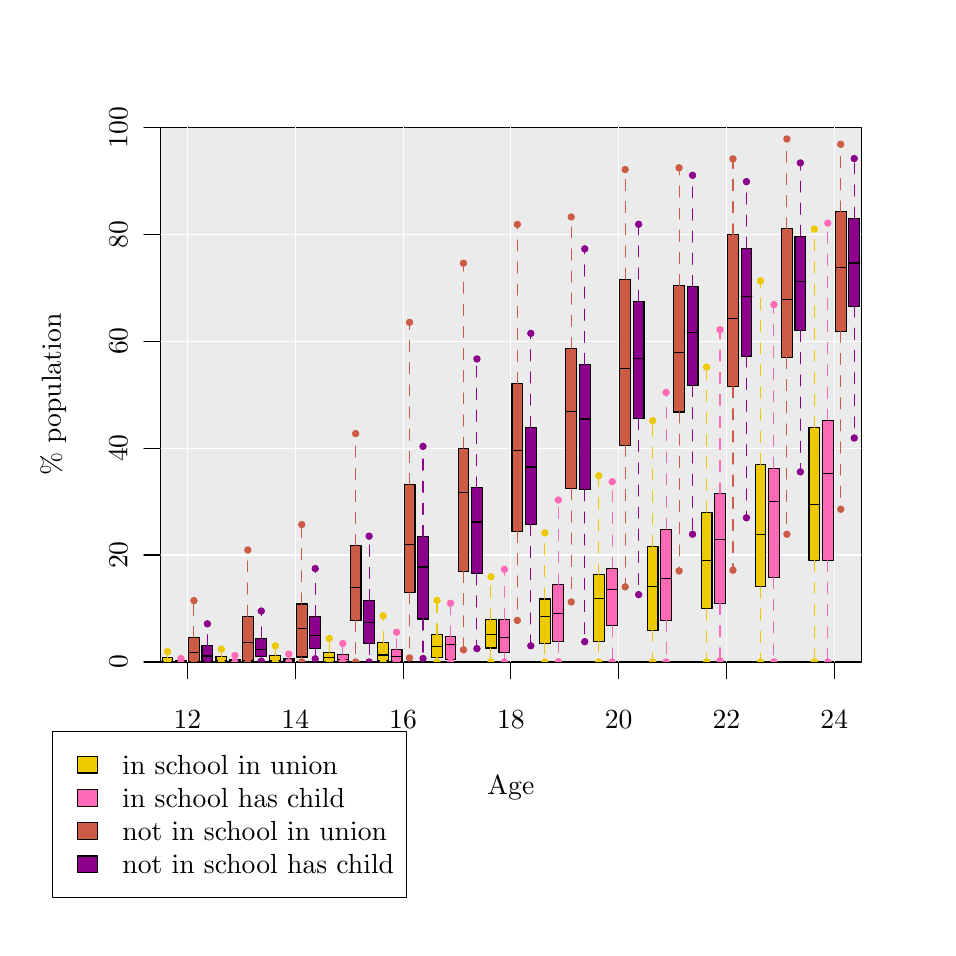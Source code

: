 % Created by tikzDevice version 0.6.1 on 2011-11-07 09:56:45
% !TEX encoding = UTF-8 Unicode
\begin{tikzpicture}[x=1pt,y=1pt]
\definecolor[named]{drawColor}{rgb}{0.00,0.00,0.00}
\definecolor[named]{fillColor}{rgb}{1.00,1.00,1.00}
\fill[color=fillColor,] (0,0) rectangle (325.21,325.21);
\begin{scope}
\path[clip] (  0.00,  0.00) rectangle (325.21,325.21);
\definecolor[named]{drawColor}{rgb}{0.11,0.00,0.33}
\definecolor[named]{drawColor}{rgb}{0.00,0.00,0.00}

\draw[color=drawColor,line cap=round,line join=round,fill opacity=0.00,] ( 57.74, 96.00) -- (291.48, 96.00);

\draw[color=drawColor,line cap=round,line join=round,fill opacity=0.00,] ( 57.74, 96.00) -- ( 57.74, 90.00);

\draw[color=drawColor,line cap=round,line join=round,fill opacity=0.00,] ( 96.70, 96.00) -- ( 96.70, 90.00);

\draw[color=drawColor,line cap=round,line join=round,fill opacity=0.00,] (135.65, 96.00) -- (135.65, 90.00);

\draw[color=drawColor,line cap=round,line join=round,fill opacity=0.00,] (174.61, 96.00) -- (174.61, 90.00);

\draw[color=drawColor,line cap=round,line join=round,fill opacity=0.00,] (213.56, 96.00) -- (213.56, 90.00);

\draw[color=drawColor,line cap=round,line join=round,fill opacity=0.00,] (252.52, 96.00) -- (252.52, 90.00);

\draw[color=drawColor,line cap=round,line join=round,fill opacity=0.00,] (291.48, 96.00) -- (291.48, 90.00);

\node[color=drawColor,anchor=base,inner sep=0pt, outer sep=0pt, scale=  1.00] at ( 57.74, 72.00) {12%
};

\node[color=drawColor,anchor=base,inner sep=0pt, outer sep=0pt, scale=  1.00] at ( 96.70, 72.00) {14%
};

\node[color=drawColor,anchor=base,inner sep=0pt, outer sep=0pt, scale=  1.00] at (135.65, 72.00) {16%
};

\node[color=drawColor,anchor=base,inner sep=0pt, outer sep=0pt, scale=  1.00] at (174.61, 72.00) {18%
};

\node[color=drawColor,anchor=base,inner sep=0pt, outer sep=0pt, scale=  1.00] at (213.56, 72.00) {20%
};

\node[color=drawColor,anchor=base,inner sep=0pt, outer sep=0pt, scale=  1.00] at (252.52, 72.00) {22%
};

\node[color=drawColor,anchor=base,inner sep=0pt, outer sep=0pt, scale=  1.00] at (291.48, 72.00) {24%
};

\draw[color=drawColor,line cap=round,line join=round,fill opacity=0.00,] ( 48.00, 96.00) -- ( 48.00,289.21);

\draw[color=drawColor,line cap=round,line join=round,fill opacity=0.00,] ( 48.00, 96.00) -- ( 42.00, 96.00);

\draw[color=drawColor,line cap=round,line join=round,fill opacity=0.00,] ( 48.00,134.64) -- ( 42.00,134.64);

\draw[color=drawColor,line cap=round,line join=round,fill opacity=0.00,] ( 48.00,173.29) -- ( 42.00,173.29);

\draw[color=drawColor,line cap=round,line join=round,fill opacity=0.00,] ( 48.00,211.93) -- ( 42.00,211.93);

\draw[color=drawColor,line cap=round,line join=round,fill opacity=0.00,] ( 48.00,250.57) -- ( 42.00,250.57);

\draw[color=drawColor,line cap=round,line join=round,fill opacity=0.00,] ( 48.00,289.21) -- ( 42.00,289.21);

\node[rotate= 90.00,color=drawColor,anchor=base,inner sep=0pt, outer sep=0pt, scale=  1.00] at ( 36.00, 96.00) {0%
};

\node[rotate= 90.00,color=drawColor,anchor=base,inner sep=0pt, outer sep=0pt, scale=  1.00] at ( 36.00,134.64) {20%
};

\node[rotate= 90.00,color=drawColor,anchor=base,inner sep=0pt, outer sep=0pt, scale=  1.00] at ( 36.00,173.29) {40%
};

\node[rotate= 90.00,color=drawColor,anchor=base,inner sep=0pt, outer sep=0pt, scale=  1.00] at ( 36.00,211.93) {60%
};

\node[rotate= 90.00,color=drawColor,anchor=base,inner sep=0pt, outer sep=0pt, scale=  1.00] at ( 36.00,250.57) {80%
};

\node[rotate= 90.00,color=drawColor,anchor=base,inner sep=0pt, outer sep=0pt, scale=  1.00] at ( 36.00,289.21) {100%
};

\draw[color=drawColor,line cap=round,line join=round,fill opacity=0.00,] ( 48.00, 96.00) --
	(301.21, 96.00) --
	(301.21,289.21) --
	( 48.00,289.21) --
	( 48.00, 96.00);
\end{scope}
\begin{scope}
\path[clip] (  0.00,  0.00) rectangle (325.21,325.21);
\definecolor[named]{drawColor}{rgb}{0.11,0.00,0.33}
\definecolor[named]{drawColor}{rgb}{0.00,0.00,0.00}

\node[color=drawColor,anchor=base,inner sep=0pt, outer sep=0pt, scale=  1.00] at (174.61, 48.00) {Age%
};

\node[rotate= 90.00,color=drawColor,anchor=base,inner sep=0pt, outer sep=0pt, scale=  1.00] at ( 12.00,192.61) {\% population%
};
\end{scope}
\begin{scope}
\path[clip] ( 48.00, 96.00) rectangle (301.21,289.21);
\definecolor[named]{drawColor}{rgb}{0.11,0.00,0.33}
\definecolor[named]{drawColor}{rgb}{0.00,0.00,0.00}
\definecolor[named]{fillColor}{rgb}{0.92,0.92,0.92}

\draw[color=drawColor,line cap=round,line join=round,fill=fillColor,] ( 48.00, 96.00) rectangle (301.21,289.21);
\definecolor[named]{drawColor}{rgb}{1.00,1.00,1.00}

\draw[color=drawColor,line cap=round,line join=round,fill opacity=0.00,] ( 57.74, 96.00) -- ( 57.74,289.21);

\draw[color=drawColor,line cap=round,line join=round,fill opacity=0.00,] ( 96.70, 96.00) -- ( 96.70,289.21);

\draw[color=drawColor,line cap=round,line join=round,fill opacity=0.00,] (135.65, 96.00) -- (135.65,289.21);

\draw[color=drawColor,line cap=round,line join=round,fill opacity=0.00,] (174.61, 96.00) -- (174.61,289.21);

\draw[color=drawColor,line cap=round,line join=round,fill opacity=0.00,] (213.56, 96.00) -- (213.56,289.21);

\draw[color=drawColor,line cap=round,line join=round,fill opacity=0.00,] (252.52, 96.00) -- (252.52,289.21);

\draw[color=drawColor,line cap=round,line join=round,fill opacity=0.00,] (291.48, 96.00) -- (291.48,289.21);

\draw[color=drawColor,line cap=round,line join=round,fill opacity=0.00,] ( 48.00,134.64) -- (301.21,134.64);

\draw[color=drawColor,line cap=round,line join=round,fill opacity=0.00,] ( 48.00,173.29) -- (301.21,173.29);

\draw[color=drawColor,line cap=round,line join=round,fill opacity=0.00,] ( 48.00,211.93) -- (301.21,211.93);

\draw[color=drawColor,line cap=round,line join=round,fill opacity=0.00,] ( 48.00,250.57) -- (301.21,250.57);
\definecolor[named]{drawColor}{rgb}{0.00,0.00,0.00}
\definecolor[named]{fillColor}{rgb}{0.93,0.79,0.00}

\draw[color=drawColor,line cap=round,line join=round,fill=fillColor,] ( 48.58, 96.00) rectangle ( 52.48, 97.51);

\draw[color=drawColor,line cap=round,line join=round,fill opacity=0.00,] ( 48.58, 96.23) -- ( 52.48, 96.23);
\definecolor[named]{drawColor}{rgb}{0.93,0.79,0.00}

\draw[color=drawColor,dash pattern=on 4pt off 4pt ,line cap=round,line join=round,fill opacity=0.00,] ( 50.53, 96.00) -- ( 50.53, 96.00);

\draw[color=drawColor,dash pattern=on 4pt off 4pt ,line cap=round,line join=round,fill opacity=0.00,] ( 50.53, 97.51) -- ( 50.53, 99.77);

\draw[color=drawColor,line cap=round,line join=round,fill=fillColor,] ( 50.53, 96.00) circle (  1.13);

\draw[color=drawColor,line cap=round,line join=round,fill=fillColor,] ( 50.53, 99.77) circle (  1.13);
\definecolor[named]{drawColor}{rgb}{0.00,0.00,0.00}
\definecolor[named]{fillColor}{rgb}{1.00,0.41,0.71}

\draw[color=drawColor,line cap=round,line join=round,fill=fillColor,] ( 53.45, 96.00) rectangle ( 57.35, 96.49);

\draw[color=drawColor,line cap=round,line join=round,fill opacity=0.00,] ( 53.45, 96.18) -- ( 57.35, 96.18);
\definecolor[named]{drawColor}{rgb}{1.00,0.41,0.71}

\draw[color=drawColor,dash pattern=on 4pt off 4pt ,line cap=round,line join=round,fill opacity=0.00,] ( 55.40, 96.00) -- ( 55.40, 96.00);

\draw[color=drawColor,dash pattern=on 4pt off 4pt ,line cap=round,line join=round,fill opacity=0.00,] ( 55.40, 96.49) -- ( 55.40, 97.22);

\draw[color=drawColor,line cap=round,line join=round,fill=fillColor,] ( 55.40, 96.00) circle (  1.13);

\draw[color=drawColor,line cap=round,line join=round,fill=fillColor,] ( 55.40, 97.22) circle (  1.13);
\definecolor[named]{drawColor}{rgb}{0.00,0.00,0.00}
\definecolor[named]{fillColor}{rgb}{0.80,0.36,0.27}

\draw[color=drawColor,line cap=round,line join=round,fill=fillColor,] ( 58.13, 96.00) rectangle ( 62.02,104.87);

\draw[color=drawColor,line cap=round,line join=round,fill opacity=0.00,] ( 58.13, 99.34) -- ( 62.02, 99.34);
\definecolor[named]{drawColor}{rgb}{0.80,0.36,0.27}

\draw[color=drawColor,dash pattern=on 4pt off 4pt ,line cap=round,line join=round,fill opacity=0.00,] ( 60.08, 96.00) -- ( 60.08, 96.00);

\draw[color=drawColor,dash pattern=on 4pt off 4pt ,line cap=round,line join=round,fill opacity=0.00,] ( 60.08,104.87) -- ( 60.08,118.17);

\draw[color=drawColor,line cap=round,line join=round,fill=fillColor,] ( 60.08, 96.00) circle (  1.13);

\draw[color=drawColor,line cap=round,line join=round,fill=fillColor,] ( 60.08,118.17) circle (  1.13);
\definecolor[named]{drawColor}{rgb}{0.00,0.00,0.00}
\definecolor[named]{fillColor}{rgb}{0.55,0.00,0.55}

\draw[color=drawColor,line cap=round,line join=round,fill=fillColor,] ( 63.00, 96.64) rectangle ( 66.89,101.90);

\draw[color=drawColor,line cap=round,line join=round,fill opacity=0.00,] ( 63.00, 98.15) -- ( 66.89, 98.15);
\definecolor[named]{drawColor}{rgb}{0.55,0.00,0.55}

\draw[color=drawColor,dash pattern=on 4pt off 4pt ,line cap=round,line join=round,fill opacity=0.00,] ( 64.95, 96.64) -- ( 64.95, 96.00);

\draw[color=drawColor,dash pattern=on 4pt off 4pt ,line cap=round,line join=round,fill opacity=0.00,] ( 64.95,101.90) -- ( 64.95,109.79);

\draw[color=drawColor,line cap=round,line join=round,fill=fillColor,] ( 64.95, 96.00) circle (  1.13);

\draw[color=drawColor,line cap=round,line join=round,fill=fillColor,] ( 64.95,109.79) circle (  1.13);
\definecolor[named]{drawColor}{rgb}{0.00,0.00,0.00}
\definecolor[named]{fillColor}{rgb}{0.93,0.79,0.00}

\draw[color=drawColor,line cap=round,line join=round,fill=fillColor,] ( 68.06, 96.00) rectangle ( 71.96, 97.85);

\draw[color=drawColor,line cap=round,line join=round,fill opacity=0.00,] ( 68.06, 96.39) -- ( 71.96, 96.39);
\definecolor[named]{drawColor}{rgb}{0.93,0.79,0.00}

\draw[color=drawColor,dash pattern=on 4pt off 4pt ,line cap=round,line join=round,fill opacity=0.00,] ( 70.01, 96.00) -- ( 70.01, 96.00);

\draw[color=drawColor,dash pattern=on 4pt off 4pt ,line cap=round,line join=round,fill opacity=0.00,] ( 70.01, 97.85) -- ( 70.01,100.64);

\draw[color=drawColor,line cap=round,line join=round,fill=fillColor,] ( 70.01, 96.00) circle (  1.13);

\draw[color=drawColor,line cap=round,line join=round,fill=fillColor,] ( 70.01,100.64) circle (  1.13);
\definecolor[named]{drawColor}{rgb}{0.00,0.00,0.00}
\definecolor[named]{fillColor}{rgb}{1.00,0.41,0.71}

\draw[color=drawColor,line cap=round,line join=round,fill=fillColor,] ( 72.93, 96.08) rectangle ( 76.83, 96.98);

\draw[color=drawColor,line cap=round,line join=round,fill opacity=0.00,] ( 72.93, 96.34) -- ( 76.83, 96.34);
\definecolor[named]{drawColor}{rgb}{1.00,0.41,0.71}

\draw[color=drawColor,dash pattern=on 4pt off 4pt ,line cap=round,line join=round,fill opacity=0.00,] ( 74.88, 96.08) -- ( 74.88, 96.00);

\draw[color=drawColor,dash pattern=on 4pt off 4pt ,line cap=round,line join=round,fill opacity=0.00,] ( 74.88, 96.98) -- ( 74.88, 98.32);

\draw[color=drawColor,line cap=round,line join=round,fill=fillColor,] ( 74.88, 96.00) circle (  1.13);

\draw[color=drawColor,line cap=round,line join=round,fill=fillColor,] ( 74.88, 98.32) circle (  1.13);
\definecolor[named]{drawColor}{rgb}{0.00,0.00,0.00}
\definecolor[named]{fillColor}{rgb}{0.80,0.36,0.27}

\draw[color=drawColor,line cap=round,line join=round,fill=fillColor,] ( 77.61, 96.59) rectangle ( 81.50,112.54);

\draw[color=drawColor,line cap=round,line join=round,fill opacity=0.00,] ( 77.61,102.94) -- ( 81.50,102.94);
\definecolor[named]{drawColor}{rgb}{0.80,0.36,0.27}

\draw[color=drawColor,dash pattern=on 4pt off 4pt ,line cap=round,line join=round,fill opacity=0.00,] ( 79.55, 96.59) -- ( 79.55, 96.00);

\draw[color=drawColor,dash pattern=on 4pt off 4pt ,line cap=round,line join=round,fill opacity=0.00,] ( 79.55,112.54) -- ( 79.55,136.48);

\draw[color=drawColor,line cap=round,line join=round,fill=fillColor,] ( 79.55, 96.00) circle (  1.13);

\draw[color=drawColor,line cap=round,line join=round,fill=fillColor,] ( 79.55,136.48) circle (  1.13);
\definecolor[named]{drawColor}{rgb}{0.00,0.00,0.00}
\definecolor[named]{fillColor}{rgb}{0.55,0.00,0.55}

\draw[color=drawColor,line cap=round,line join=round,fill=fillColor,] ( 82.48, 98.12) rectangle ( 86.37,104.64);

\draw[color=drawColor,line cap=round,line join=round,fill opacity=0.00,] ( 82.48,100.41) -- ( 86.37,100.41);
\definecolor[named]{drawColor}{rgb}{0.55,0.00,0.55}

\draw[color=drawColor,dash pattern=on 4pt off 4pt ,line cap=round,line join=round,fill opacity=0.00,] ( 84.42, 98.12) -- ( 84.42, 96.31);

\draw[color=drawColor,dash pattern=on 4pt off 4pt ,line cap=round,line join=round,fill opacity=0.00,] ( 84.42,104.64) -- ( 84.42,114.41);

\draw[color=drawColor,line cap=round,line join=round,fill=fillColor,] ( 84.42, 96.31) circle (  1.13);

\draw[color=drawColor,line cap=round,line join=round,fill=fillColor,] ( 84.42,114.41) circle (  1.13);
\definecolor[named]{drawColor}{rgb}{0.00,0.00,0.00}
\definecolor[named]{fillColor}{rgb}{0.93,0.79,0.00}

\draw[color=drawColor,line cap=round,line join=round,fill=fillColor,] ( 87.54, 96.03) rectangle ( 91.44, 98.36);

\draw[color=drawColor,line cap=round,line join=round,fill opacity=0.00,] ( 87.54, 96.69) -- ( 91.44, 96.69);
\definecolor[named]{drawColor}{rgb}{0.93,0.79,0.00}

\draw[color=drawColor,dash pattern=on 4pt off 4pt ,line cap=round,line join=round,fill opacity=0.00,] ( 89.49, 96.03) -- ( 89.49, 96.00);

\draw[color=drawColor,dash pattern=on 4pt off 4pt ,line cap=round,line join=round,fill opacity=0.00,] ( 89.49, 98.36) -- ( 89.49,101.85);

\draw[color=drawColor,line cap=round,line join=round,fill=fillColor,] ( 89.49, 96.00) circle (  1.13);

\draw[color=drawColor,line cap=round,line join=round,fill=fillColor,] ( 89.49,101.85) circle (  1.13);
\definecolor[named]{drawColor}{rgb}{0.00,0.00,0.00}
\definecolor[named]{fillColor}{rgb}{1.00,0.41,0.71}

\draw[color=drawColor,line cap=round,line join=round,fill=fillColor,] ( 92.41, 96.43) rectangle ( 96.31, 97.40);

\draw[color=drawColor,line cap=round,line join=round,fill opacity=0.00,] ( 92.41, 96.80) -- ( 96.31, 96.80);
\definecolor[named]{drawColor}{rgb}{1.00,0.41,0.71}

\draw[color=drawColor,dash pattern=on 4pt off 4pt ,line cap=round,line join=round,fill opacity=0.00,] ( 94.36, 96.43) -- ( 94.36, 96.00);

\draw[color=drawColor,dash pattern=on 4pt off 4pt ,line cap=round,line join=round,fill opacity=0.00,] ( 94.36, 97.40) -- ( 94.36, 98.86);

\draw[color=drawColor,line cap=round,line join=round,fill=fillColor,] ( 94.36, 96.00) circle (  1.13);

\draw[color=drawColor,line cap=round,line join=round,fill=fillColor,] ( 94.36, 98.86) circle (  1.13);
\definecolor[named]{drawColor}{rgb}{0.00,0.00,0.00}
\definecolor[named]{fillColor}{rgb}{0.80,0.36,0.27}

\draw[color=drawColor,line cap=round,line join=round,fill=fillColor,] ( 97.08, 97.82) rectangle (100.98,116.95);

\draw[color=drawColor,line cap=round,line join=round,fill opacity=0.00,] ( 97.08,108.08) -- (100.98,108.08);
\definecolor[named]{drawColor}{rgb}{0.80,0.36,0.27}

\draw[color=drawColor,dash pattern=on 4pt off 4pt ,line cap=round,line join=round,fill opacity=0.00,] ( 99.03, 97.82) -- ( 99.03, 96.00);

\draw[color=drawColor,dash pattern=on 4pt off 4pt ,line cap=round,line join=round,fill opacity=0.00,] ( 99.03,116.95) -- ( 99.03,145.65);

\draw[color=drawColor,line cap=round,line join=round,fill=fillColor,] ( 99.03, 96.00) circle (  1.13);

\draw[color=drawColor,line cap=round,line join=round,fill=fillColor,] ( 99.03,145.65) circle (  1.13);
\definecolor[named]{drawColor}{rgb}{0.00,0.00,0.00}
\definecolor[named]{fillColor}{rgb}{0.55,0.00,0.55}

\draw[color=drawColor,line cap=round,line join=round,fill=fillColor,] (101.95,100.84) rectangle (105.85,112.40);

\draw[color=drawColor,line cap=round,line join=round,fill opacity=0.00,] (101.95,105.41) -- (105.85,105.41);
\definecolor[named]{drawColor}{rgb}{0.55,0.00,0.55}

\draw[color=drawColor,dash pattern=on 4pt off 4pt ,line cap=round,line join=round,fill opacity=0.00,] (103.90,100.84) -- (103.90, 97.14);

\draw[color=drawColor,dash pattern=on 4pt off 4pt ,line cap=round,line join=round,fill opacity=0.00,] (103.90,112.40) -- (103.90,129.75);

\draw[color=drawColor,line cap=round,line join=round,fill=fillColor,] (103.90, 97.14) circle (  1.13);

\draw[color=drawColor,line cap=round,line join=round,fill=fillColor,] (103.90,129.75) circle (  1.13);
\definecolor[named]{drawColor}{rgb}{0.00,0.00,0.00}
\definecolor[named]{fillColor}{rgb}{0.93,0.79,0.00}

\draw[color=drawColor,line cap=round,line join=round,fill=fillColor,] (107.02, 96.23) rectangle (110.91, 99.53);

\draw[color=drawColor,line cap=round,line join=round,fill opacity=0.00,] (107.02, 97.52) -- (110.91, 97.52);
\definecolor[named]{drawColor}{rgb}{0.93,0.79,0.00}

\draw[color=drawColor,dash pattern=on 4pt off 4pt ,line cap=round,line join=round,fill opacity=0.00,] (108.97, 96.23) -- (108.97, 96.00);

\draw[color=drawColor,dash pattern=on 4pt off 4pt ,line cap=round,line join=round,fill opacity=0.00,] (108.97, 99.53) -- (108.97,104.49);

\draw[color=drawColor,line cap=round,line join=round,fill=fillColor,] (108.97, 96.00) circle (  1.13);

\draw[color=drawColor,line cap=round,line join=round,fill=fillColor,] (108.97,104.49) circle (  1.13);
\definecolor[named]{drawColor}{rgb}{0.00,0.00,0.00}
\definecolor[named]{fillColor}{rgb}{1.00,0.41,0.71}

\draw[color=drawColor,line cap=round,line join=round,fill=fillColor,] (111.89, 96.03) rectangle (115.78, 98.70);

\draw[color=drawColor,line cap=round,line join=round,fill opacity=0.00,] (111.89, 96.81) -- (115.78, 96.81);
\definecolor[named]{drawColor}{rgb}{1.00,0.41,0.71}

\draw[color=drawColor,dash pattern=on 4pt off 4pt ,line cap=round,line join=round,fill opacity=0.00,] (113.84, 96.03) -- (113.84, 96.00);

\draw[color=drawColor,dash pattern=on 4pt off 4pt ,line cap=round,line join=round,fill opacity=0.00,] (113.84, 98.70) -- (113.84,102.70);

\draw[color=drawColor,line cap=round,line join=round,fill=fillColor,] (113.84, 96.00) circle (  1.13);

\draw[color=drawColor,line cap=round,line join=round,fill=fillColor,] (113.84,102.70) circle (  1.13);
\definecolor[named]{drawColor}{rgb}{0.00,0.00,0.00}
\definecolor[named]{fillColor}{rgb}{0.80,0.36,0.27}

\draw[color=drawColor,line cap=round,line join=round,fill=fillColor,] (116.56,110.99) rectangle (120.46,138.00);

\draw[color=drawColor,line cap=round,line join=round,fill opacity=0.00,] (116.56,122.89) -- (120.46,122.89);
\definecolor[named]{drawColor}{rgb}{0.80,0.36,0.27}

\draw[color=drawColor,dash pattern=on 4pt off 4pt ,line cap=round,line join=round,fill opacity=0.00,] (118.51,110.99) -- (118.51, 96.00);

\draw[color=drawColor,dash pattern=on 4pt off 4pt ,line cap=round,line join=round,fill opacity=0.00,] (118.51,138.00) -- (118.51,178.53);

\draw[color=drawColor,line cap=round,line join=round,fill=fillColor,] (118.51, 96.00) circle (  1.13);

\draw[color=drawColor,line cap=round,line join=round,fill=fillColor,] (118.51,178.53) circle (  1.13);
\definecolor[named]{drawColor}{rgb}{0.00,0.00,0.00}
\definecolor[named]{fillColor}{rgb}{0.55,0.00,0.55}

\draw[color=drawColor,line cap=round,line join=round,fill=fillColor,] (121.43,102.68) rectangle (125.33,118.19);

\draw[color=drawColor,line cap=round,line join=round,fill opacity=0.00,] (121.43,110.31) -- (125.33,110.31);
\definecolor[named]{drawColor}{rgb}{0.55,0.00,0.55}

\draw[color=drawColor,dash pattern=on 4pt off 4pt ,line cap=round,line join=round,fill opacity=0.00,] (123.38,102.68) -- (123.38, 96.00);

\draw[color=drawColor,dash pattern=on 4pt off 4pt ,line cap=round,line join=round,fill opacity=0.00,] (123.38,118.19) -- (123.38,141.47);

\draw[color=drawColor,line cap=round,line join=round,fill=fillColor,] (123.38, 96.00) circle (  1.13);

\draw[color=drawColor,line cap=round,line join=round,fill=fillColor,] (123.38,141.47) circle (  1.13);
\definecolor[named]{drawColor}{rgb}{0.00,0.00,0.00}
\definecolor[named]{fillColor}{rgb}{0.93,0.79,0.00}

\draw[color=drawColor,line cap=round,line join=round,fill=fillColor,] (126.50, 96.45) rectangle (130.39,102.94);

\draw[color=drawColor,line cap=round,line join=round,fill opacity=0.00,] (126.50, 98.54) -- (130.39, 98.54);
\definecolor[named]{drawColor}{rgb}{0.93,0.79,0.00}

\draw[color=drawColor,dash pattern=on 4pt off 4pt ,line cap=round,line join=round,fill opacity=0.00,] (128.44, 96.45) -- (128.44, 96.00);

\draw[color=drawColor,dash pattern=on 4pt off 4pt ,line cap=round,line join=round,fill opacity=0.00,] (128.44,102.94) -- (128.44,112.68);

\draw[color=drawColor,line cap=round,line join=round,fill=fillColor,] (128.44, 96.00) circle (  1.13);

\draw[color=drawColor,line cap=round,line join=round,fill=fillColor,] (128.44,112.68) circle (  1.13);
\definecolor[named]{drawColor}{rgb}{0.00,0.00,0.00}
\definecolor[named]{fillColor}{rgb}{1.00,0.41,0.71}

\draw[color=drawColor,line cap=round,line join=round,fill=fillColor,] (131.37, 96.13) rectangle (135.26,100.39);

\draw[color=drawColor,line cap=round,line join=round,fill opacity=0.00,] (131.37, 98.11) -- (135.26, 98.11);
\definecolor[named]{drawColor}{rgb}{1.00,0.41,0.71}

\draw[color=drawColor,dash pattern=on 4pt off 4pt ,line cap=round,line join=round,fill opacity=0.00,] (133.31, 96.13) -- (133.31, 96.00);

\draw[color=drawColor,dash pattern=on 4pt off 4pt ,line cap=round,line join=round,fill opacity=0.00,] (133.31,100.39) -- (133.31,106.76);

\draw[color=drawColor,line cap=round,line join=round,fill=fillColor,] (133.31, 96.00) circle (  1.13);

\draw[color=drawColor,line cap=round,line join=round,fill=fillColor,] (133.31,106.76) circle (  1.13);
\definecolor[named]{drawColor}{rgb}{0.00,0.00,0.00}
\definecolor[named]{fillColor}{rgb}{0.80,0.36,0.27}

\draw[color=drawColor,line cap=round,line join=round,fill=fillColor,] (136.04,121.06) rectangle (139.94,160.13);

\draw[color=drawColor,line cap=round,line join=round,fill opacity=0.00,] (136.04,138.47) -- (139.94,138.47);
\definecolor[named]{drawColor}{rgb}{0.80,0.36,0.27}

\draw[color=drawColor,dash pattern=on 4pt off 4pt ,line cap=round,line join=round,fill opacity=0.00,] (137.99,121.06) -- (137.99, 97.47);

\draw[color=drawColor,dash pattern=on 4pt off 4pt ,line cap=round,line join=round,fill opacity=0.00,] (137.99,160.13) -- (137.99,218.73);

\draw[color=drawColor,line cap=round,line join=round,fill=fillColor,] (137.99, 97.47) circle (  1.13);

\draw[color=drawColor,line cap=round,line join=round,fill=fillColor,] (137.99,218.73) circle (  1.13);
\definecolor[named]{drawColor}{rgb}{0.00,0.00,0.00}
\definecolor[named]{fillColor}{rgb}{0.55,0.00,0.55}

\draw[color=drawColor,line cap=round,line join=round,fill=fillColor,] (140.91,111.55) rectangle (144.81,141.33);

\draw[color=drawColor,line cap=round,line join=round,fill opacity=0.00,] (140.91,130.33) -- (144.81,130.33);
\definecolor[named]{drawColor}{rgb}{0.55,0.00,0.55}

\draw[color=drawColor,dash pattern=on 4pt off 4pt ,line cap=round,line join=round,fill opacity=0.00,] (142.86,111.55) -- (142.86, 97.26);

\draw[color=drawColor,dash pattern=on 4pt off 4pt ,line cap=round,line join=round,fill opacity=0.00,] (142.86,141.33) -- (142.86,173.91);

\draw[color=drawColor,line cap=round,line join=round,fill=fillColor,] (142.86, 97.26) circle (  1.13);

\draw[color=drawColor,line cap=round,line join=round,fill=fillColor,] (142.86,173.91) circle (  1.13);
\definecolor[named]{drawColor}{rgb}{0.00,0.00,0.00}
\definecolor[named]{fillColor}{rgb}{0.93,0.79,0.00}

\draw[color=drawColor,line cap=round,line join=round,fill=fillColor,] (145.97, 97.62) rectangle (149.87,105.87);

\draw[color=drawColor,line cap=round,line join=round,fill opacity=0.00,] (145.97,101.44) -- (149.87,101.44);
\definecolor[named]{drawColor}{rgb}{0.93,0.79,0.00}

\draw[color=drawColor,dash pattern=on 4pt off 4pt ,line cap=round,line join=round,fill opacity=0.00,] (147.92, 97.62) -- (147.92, 96.00);

\draw[color=drawColor,dash pattern=on 4pt off 4pt ,line cap=round,line join=round,fill opacity=0.00,] (147.92,105.87) -- (147.92,118.25);

\draw[color=drawColor,line cap=round,line join=round,fill=fillColor,] (147.92, 96.00) circle (  1.13);

\draw[color=drawColor,line cap=round,line join=round,fill=fillColor,] (147.92,118.25) circle (  1.13);
\definecolor[named]{drawColor}{rgb}{0.00,0.00,0.00}
\definecolor[named]{fillColor}{rgb}{1.00,0.41,0.71}

\draw[color=drawColor,line cap=round,line join=round,fill=fillColor,] (150.84, 96.92) rectangle (154.74,105.05);

\draw[color=drawColor,line cap=round,line join=round,fill opacity=0.00,] (150.84,102.47) -- (154.74,102.47);
\definecolor[named]{drawColor}{rgb}{1.00,0.41,0.71}

\draw[color=drawColor,dash pattern=on 4pt off 4pt ,line cap=round,line join=round,fill opacity=0.00,] (152.79, 96.92) -- (152.79, 96.00);

\draw[color=drawColor,dash pattern=on 4pt off 4pt ,line cap=round,line join=round,fill opacity=0.00,] (152.79,105.05) -- (152.79,117.23);

\draw[color=drawColor,line cap=round,line join=round,fill=fillColor,] (152.79, 96.00) circle (  1.13);

\draw[color=drawColor,line cap=round,line join=round,fill=fillColor,] (152.79,117.23) circle (  1.13);
\definecolor[named]{drawColor}{rgb}{0.00,0.00,0.00}
\definecolor[named]{fillColor}{rgb}{0.80,0.36,0.27}

\draw[color=drawColor,line cap=round,line join=round,fill=fillColor,] (155.52,128.69) rectangle (159.41,173.25);

\draw[color=drawColor,line cap=round,line join=round,fill opacity=0.00,] (155.52,157.20) -- (159.41,157.20);
\definecolor[named]{drawColor}{rgb}{0.80,0.36,0.27}

\draw[color=drawColor,dash pattern=on 4pt off 4pt ,line cap=round,line join=round,fill opacity=0.00,] (157.47,128.69) -- (157.47,100.39);

\draw[color=drawColor,dash pattern=on 4pt off 4pt ,line cap=round,line join=round,fill opacity=0.00,] (157.47,173.25) -- (157.47,240.10);

\draw[color=drawColor,line cap=round,line join=round,fill=fillColor,] (157.47,100.39) circle (  1.13);

\draw[color=drawColor,line cap=round,line join=round,fill=fillColor,] (157.47,240.10) circle (  1.13);
\definecolor[named]{drawColor}{rgb}{0.00,0.00,0.00}
\definecolor[named]{fillColor}{rgb}{0.55,0.00,0.55}

\draw[color=drawColor,line cap=round,line join=round,fill=fillColor,] (160.39,127.85) rectangle (164.28,158.92);

\draw[color=drawColor,line cap=round,line join=round,fill opacity=0.00,] (160.39,146.60) -- (164.28,146.60);
\definecolor[named]{drawColor}{rgb}{0.55,0.00,0.55}

\draw[color=drawColor,dash pattern=on 4pt off 4pt ,line cap=round,line join=round,fill opacity=0.00,] (162.34,127.85) -- (162.34,100.83);

\draw[color=drawColor,dash pattern=on 4pt off 4pt ,line cap=round,line join=round,fill opacity=0.00,] (162.34,158.92) -- (162.34,205.51);

\draw[color=drawColor,line cap=round,line join=round,fill=fillColor,] (162.34,100.83) circle (  1.13);

\draw[color=drawColor,line cap=round,line join=round,fill=fillColor,] (162.34,205.51) circle (  1.13);
\definecolor[named]{drawColor}{rgb}{0.00,0.00,0.00}
\definecolor[named]{fillColor}{rgb}{0.93,0.79,0.00}

\draw[color=drawColor,line cap=round,line join=round,fill=fillColor,] (165.45,101.05) rectangle (169.35,111.35);

\draw[color=drawColor,line cap=round,line join=round,fill opacity=0.00,] (165.45,105.84) -- (169.35,105.84);
\definecolor[named]{drawColor}{rgb}{0.93,0.79,0.00}

\draw[color=drawColor,dash pattern=on 4pt off 4pt ,line cap=round,line join=round,fill opacity=0.00,] (167.40,101.05) -- (167.40, 96.00);

\draw[color=drawColor,dash pattern=on 4pt off 4pt ,line cap=round,line join=round,fill opacity=0.00,] (167.40,111.35) -- (167.40,126.79);

\draw[color=drawColor,line cap=round,line join=round,fill=fillColor,] (167.40, 96.00) circle (  1.13);

\draw[color=drawColor,line cap=round,line join=round,fill=fillColor,] (167.40,126.79) circle (  1.13);
\definecolor[named]{drawColor}{rgb}{0.00,0.00,0.00}
\definecolor[named]{fillColor}{rgb}{1.00,0.41,0.71}

\draw[color=drawColor,line cap=round,line join=round,fill=fillColor,] (170.32, 99.28) rectangle (174.22,111.35);

\draw[color=drawColor,line cap=round,line join=round,fill opacity=0.00,] (170.32,104.99) -- (174.22,104.99);
\definecolor[named]{drawColor}{rgb}{1.00,0.41,0.71}

\draw[color=drawColor,dash pattern=on 4pt off 4pt ,line cap=round,line join=round,fill opacity=0.00,] (172.27, 99.28) -- (172.27, 96.00);

\draw[color=drawColor,dash pattern=on 4pt off 4pt ,line cap=round,line join=round,fill opacity=0.00,] (172.27,111.35) -- (172.27,129.47);

\draw[color=drawColor,line cap=round,line join=round,fill=fillColor,] (172.27, 96.00) circle (  1.13);

\draw[color=drawColor,line cap=round,line join=round,fill=fillColor,] (172.27,129.47) circle (  1.13);
\definecolor[named]{drawColor}{rgb}{0.00,0.00,0.00}
\definecolor[named]{fillColor}{rgb}{0.80,0.36,0.27}

\draw[color=drawColor,line cap=round,line join=round,fill=fillColor,] (175.00,143.12) rectangle (178.89,196.54);

\draw[color=drawColor,line cap=round,line join=round,fill opacity=0.00,] (175.00,172.33) -- (178.89,172.33);
\definecolor[named]{drawColor}{rgb}{0.80,0.36,0.27}

\draw[color=drawColor,dash pattern=on 4pt off 4pt ,line cap=round,line join=round,fill opacity=0.00,] (176.94,143.12) -- (176.94,111.02);

\draw[color=drawColor,dash pattern=on 4pt off 4pt ,line cap=round,line join=round,fill opacity=0.00,] (176.94,196.54) -- (176.94,254.12);

\draw[color=drawColor,line cap=round,line join=round,fill=fillColor,] (176.94,111.02) circle (  1.13);

\draw[color=drawColor,line cap=round,line join=round,fill=fillColor,] (176.94,254.12) circle (  1.13);
\definecolor[named]{drawColor}{rgb}{0.00,0.00,0.00}
\definecolor[named]{fillColor}{rgb}{0.55,0.00,0.55}

\draw[color=drawColor,line cap=round,line join=round,fill=fillColor,] (179.87,145.74) rectangle (183.76,180.82);

\draw[color=drawColor,line cap=round,line join=round,fill opacity=0.00,] (179.87,166.46) -- (183.76,166.46);
\definecolor[named]{drawColor}{rgb}{0.55,0.00,0.55}

\draw[color=drawColor,dash pattern=on 4pt off 4pt ,line cap=round,line join=round,fill opacity=0.00,] (181.81,145.74) -- (181.81,101.85);

\draw[color=drawColor,dash pattern=on 4pt off 4pt ,line cap=round,line join=round,fill opacity=0.00,] (181.81,180.82) -- (181.81,214.73);

\draw[color=drawColor,line cap=round,line join=round,fill=fillColor,] (181.81,101.85) circle (  1.13);

\draw[color=drawColor,line cap=round,line join=round,fill=fillColor,] (181.81,214.73) circle (  1.13);
\definecolor[named]{drawColor}{rgb}{0.00,0.00,0.00}
\definecolor[named]{fillColor}{rgb}{0.93,0.79,0.00}

\draw[color=drawColor,line cap=round,line join=round,fill=fillColor,] (184.93,102.84) rectangle (188.83,118.76);

\draw[color=drawColor,line cap=round,line join=round,fill opacity=0.00,] (184.93,112.33) -- (188.83,112.33);
\definecolor[named]{drawColor}{rgb}{0.93,0.79,0.00}

\draw[color=drawColor,dash pattern=on 4pt off 4pt ,line cap=round,line join=round,fill opacity=0.00,] (186.88,102.84) -- (186.88, 96.00);

\draw[color=drawColor,dash pattern=on 4pt off 4pt ,line cap=round,line join=round,fill opacity=0.00,] (186.88,118.76) -- (186.88,142.65);

\draw[color=drawColor,line cap=round,line join=round,fill=fillColor,] (186.88, 96.00) circle (  1.13);

\draw[color=drawColor,line cap=round,line join=round,fill=fillColor,] (186.88,142.65) circle (  1.13);
\definecolor[named]{drawColor}{rgb}{0.00,0.00,0.00}
\definecolor[named]{fillColor}{rgb}{1.00,0.41,0.71}

\draw[color=drawColor,line cap=round,line join=round,fill=fillColor,] (189.80,103.48) rectangle (193.70,123.90);

\draw[color=drawColor,line cap=round,line join=round,fill opacity=0.00,] (189.80,113.60) -- (193.70,113.60);
\definecolor[named]{drawColor}{rgb}{1.00,0.41,0.71}

\draw[color=drawColor,dash pattern=on 4pt off 4pt ,line cap=round,line join=round,fill opacity=0.00,] (191.75,103.48) -- (191.75, 96.11);

\draw[color=drawColor,dash pattern=on 4pt off 4pt ,line cap=round,line join=round,fill opacity=0.00,] (191.75,123.90) -- (191.75,154.53);

\draw[color=drawColor,line cap=round,line join=round,fill=fillColor,] (191.75, 96.11) circle (  1.13);

\draw[color=drawColor,line cap=round,line join=round,fill=fillColor,] (191.75,154.53) circle (  1.13);
\definecolor[named]{drawColor}{rgb}{0.00,0.00,0.00}
\definecolor[named]{fillColor}{rgb}{0.80,0.36,0.27}

\draw[color=drawColor,line cap=round,line join=round,fill=fillColor,] (194.48,158.55) rectangle (198.37,209.24);

\draw[color=drawColor,line cap=round,line join=round,fill opacity=0.00,] (194.48,186.49) -- (198.37,186.49);
\definecolor[named]{drawColor}{rgb}{0.80,0.36,0.27}

\draw[color=drawColor,dash pattern=on 4pt off 4pt ,line cap=round,line join=round,fill opacity=0.00,] (196.42,158.55) -- (196.42,117.69);

\draw[color=drawColor,dash pattern=on 4pt off 4pt ,line cap=round,line join=round,fill opacity=0.00,] (196.42,209.24) -- (196.42,256.82);

\draw[color=drawColor,line cap=round,line join=round,fill=fillColor,] (196.42,117.69) circle (  1.13);

\draw[color=drawColor,line cap=round,line join=round,fill=fillColor,] (196.42,256.82) circle (  1.13);
\definecolor[named]{drawColor}{rgb}{0.00,0.00,0.00}
\definecolor[named]{fillColor}{rgb}{0.55,0.00,0.55}

\draw[color=drawColor,line cap=round,line join=round,fill=fillColor,] (199.34,158.21) rectangle (203.24,203.48);

\draw[color=drawColor,line cap=round,line join=round,fill opacity=0.00,] (199.34,183.80) -- (203.24,183.80);
\definecolor[named]{drawColor}{rgb}{0.55,0.00,0.55}

\draw[color=drawColor,dash pattern=on 4pt off 4pt ,line cap=round,line join=round,fill opacity=0.00,] (201.29,158.21) -- (201.29,103.33);

\draw[color=drawColor,dash pattern=on 4pt off 4pt ,line cap=round,line join=round,fill opacity=0.00,] (201.29,203.48) -- (201.29,245.28);

\draw[color=drawColor,line cap=round,line join=round,fill=fillColor,] (201.29,103.33) circle (  1.13);

\draw[color=drawColor,line cap=round,line join=round,fill=fillColor,] (201.29,245.28) circle (  1.13);
\definecolor[named]{drawColor}{rgb}{0.00,0.00,0.00}
\definecolor[named]{fillColor}{rgb}{0.93,0.79,0.00}

\draw[color=drawColor,line cap=round,line join=round,fill=fillColor,] (204.41,103.56) rectangle (208.30,127.46);

\draw[color=drawColor,line cap=round,line join=round,fill opacity=0.00,] (204.41,118.86) -- (208.30,118.86);
\definecolor[named]{drawColor}{rgb}{0.93,0.79,0.00}

\draw[color=drawColor,dash pattern=on 4pt off 4pt ,line cap=round,line join=round,fill opacity=0.00,] (206.36,103.56) -- (206.36, 96.00);

\draw[color=drawColor,dash pattern=on 4pt off 4pt ,line cap=round,line join=round,fill opacity=0.00,] (206.36,127.46) -- (206.36,163.31);

\draw[color=drawColor,line cap=round,line join=round,fill=fillColor,] (206.36, 96.00) circle (  1.13);

\draw[color=drawColor,line cap=round,line join=round,fill=fillColor,] (206.36,163.31) circle (  1.13);
\definecolor[named]{drawColor}{rgb}{0.00,0.00,0.00}
\definecolor[named]{fillColor}{rgb}{1.00,0.41,0.71}

\draw[color=drawColor,line cap=round,line join=round,fill=fillColor,] (209.28,109.10) rectangle (213.17,129.92);

\draw[color=drawColor,line cap=round,line join=round,fill opacity=0.00,] (209.28,122.14) -- (213.17,122.14);
\definecolor[named]{drawColor}{rgb}{1.00,0.41,0.71}

\draw[color=drawColor,dash pattern=on 4pt off 4pt ,line cap=round,line join=round,fill opacity=0.00,] (211.23,109.10) -- (211.23, 96.00);

\draw[color=drawColor,dash pattern=on 4pt off 4pt ,line cap=round,line join=round,fill opacity=0.00,] (211.23,129.92) -- (211.23,161.16);

\draw[color=drawColor,line cap=round,line join=round,fill=fillColor,] (211.23, 96.00) circle (  1.13);

\draw[color=drawColor,line cap=round,line join=round,fill=fillColor,] (211.23,161.16) circle (  1.13);
\definecolor[named]{drawColor}{rgb}{0.00,0.00,0.00}
\definecolor[named]{fillColor}{rgb}{0.80,0.36,0.27}

\draw[color=drawColor,line cap=round,line join=round,fill=fillColor,] (213.95,174.27) rectangle (217.85,234.35);

\draw[color=drawColor,line cap=round,line join=round,fill opacity=0.00,] (213.95,202.03) -- (217.85,202.03);
\definecolor[named]{drawColor}{rgb}{0.80,0.36,0.27}

\draw[color=drawColor,dash pattern=on 4pt off 4pt ,line cap=round,line join=round,fill opacity=0.00,] (215.90,174.27) -- (215.90,123.15);

\draw[color=drawColor,dash pattern=on 4pt off 4pt ,line cap=round,line join=round,fill opacity=0.00,] (215.90,234.35) -- (215.90,273.94);

\draw[color=drawColor,line cap=round,line join=round,fill=fillColor,] (215.90,123.15) circle (  1.13);

\draw[color=drawColor,line cap=round,line join=round,fill=fillColor,] (215.90,273.94) circle (  1.13);
\definecolor[named]{drawColor}{rgb}{0.00,0.00,0.00}
\definecolor[named]{fillColor}{rgb}{0.55,0.00,0.55}

\draw[color=drawColor,line cap=round,line join=round,fill=fillColor,] (218.82,183.96) rectangle (222.72,226.38);

\draw[color=drawColor,line cap=round,line join=round,fill opacity=0.00,] (218.82,205.76) -- (222.72,205.76);
\definecolor[named]{drawColor}{rgb}{0.55,0.00,0.55}

\draw[color=drawColor,dash pattern=on 4pt off 4pt ,line cap=round,line join=round,fill opacity=0.00,] (220.77,183.96) -- (220.77,120.34);

\draw[color=drawColor,dash pattern=on 4pt off 4pt ,line cap=round,line join=round,fill opacity=0.00,] (220.77,226.38) -- (220.77,254.16);

\draw[color=drawColor,line cap=round,line join=round,fill=fillColor,] (220.77,120.34) circle (  1.13);

\draw[color=drawColor,line cap=round,line join=round,fill=fillColor,] (220.77,254.16) circle (  1.13);
\definecolor[named]{drawColor}{rgb}{0.00,0.00,0.00}
\definecolor[named]{fillColor}{rgb}{0.93,0.79,0.00}

\draw[color=drawColor,line cap=round,line join=round,fill=fillColor,] (223.89,107.39) rectangle (227.78,137.71);

\draw[color=drawColor,line cap=round,line join=round,fill opacity=0.00,] (223.89,123.43) -- (227.78,123.43);
\definecolor[named]{drawColor}{rgb}{0.93,0.79,0.00}

\draw[color=drawColor,dash pattern=on 4pt off 4pt ,line cap=round,line join=round,fill opacity=0.00,] (225.83,107.39) -- (225.83, 96.00);

\draw[color=drawColor,dash pattern=on 4pt off 4pt ,line cap=round,line join=round,fill opacity=0.00,] (225.83,137.71) -- (225.83,183.18);

\draw[color=drawColor,line cap=round,line join=round,fill=fillColor,] (225.83, 96.00) circle (  1.13);

\draw[color=drawColor,line cap=round,line join=round,fill=fillColor,] (225.83,183.18) circle (  1.13);
\definecolor[named]{drawColor}{rgb}{0.00,0.00,0.00}
\definecolor[named]{fillColor}{rgb}{1.00,0.41,0.71}

\draw[color=drawColor,line cap=round,line join=round,fill=fillColor,] (228.76,111.05) rectangle (232.65,143.99);

\draw[color=drawColor,line cap=round,line join=round,fill opacity=0.00,] (228.76,126.24) -- (232.65,126.24);
\definecolor[named]{drawColor}{rgb}{1.00,0.41,0.71}

\draw[color=drawColor,dash pattern=on 4pt off 4pt ,line cap=round,line join=round,fill opacity=0.00,] (230.70,111.05) -- (230.70, 96.00);

\draw[color=drawColor,dash pattern=on 4pt off 4pt ,line cap=round,line join=round,fill opacity=0.00,] (230.70,143.99) -- (230.70,193.41);

\draw[color=drawColor,line cap=round,line join=round,fill=fillColor,] (230.70, 96.00) circle (  1.13);

\draw[color=drawColor,line cap=round,line join=round,fill=fillColor,] (230.70,193.41) circle (  1.13);
\definecolor[named]{drawColor}{rgb}{0.00,0.00,0.00}
\definecolor[named]{fillColor}{rgb}{0.80,0.36,0.27}

\draw[color=drawColor,line cap=round,line join=round,fill=fillColor,] (233.43,186.33) rectangle (237.33,232.00);

\draw[color=drawColor,line cap=round,line join=round,fill opacity=0.00,] (233.43,207.76) -- (237.33,207.76);
\definecolor[named]{drawColor}{rgb}{0.80,0.36,0.27}

\draw[color=drawColor,dash pattern=on 4pt off 4pt ,line cap=round,line join=round,fill opacity=0.00,] (235.38,186.33) -- (235.38,128.91);

\draw[color=drawColor,dash pattern=on 4pt off 4pt ,line cap=round,line join=round,fill opacity=0.00,] (235.38,232.00) -- (235.38,274.57);

\draw[color=drawColor,line cap=round,line join=round,fill=fillColor,] (235.38,128.91) circle (  1.13);

\draw[color=drawColor,line cap=round,line join=round,fill=fillColor,] (235.38,274.57) circle (  1.13);
\definecolor[named]{drawColor}{rgb}{0.00,0.00,0.00}
\definecolor[named]{fillColor}{rgb}{0.55,0.00,0.55}

\draw[color=drawColor,line cap=round,line join=round,fill=fillColor,] (238.30,195.87) rectangle (242.20,231.69);

\draw[color=drawColor,line cap=round,line join=round,fill opacity=0.00,] (238.30,214.90) -- (242.20,214.90);
\definecolor[named]{drawColor}{rgb}{0.55,0.00,0.55}

\draw[color=drawColor,dash pattern=on 4pt off 4pt ,line cap=round,line join=round,fill opacity=0.00,] (240.25,195.87) -- (240.25,142.16);

\draw[color=drawColor,dash pattern=on 4pt off 4pt ,line cap=round,line join=round,fill opacity=0.00,] (240.25,231.69) -- (240.25,271.85);

\draw[color=drawColor,line cap=round,line join=round,fill=fillColor,] (240.25,142.16) circle (  1.13);

\draw[color=drawColor,line cap=round,line join=round,fill=fillColor,] (240.25,271.85) circle (  1.13);
\definecolor[named]{drawColor}{rgb}{0.00,0.00,0.00}
\definecolor[named]{fillColor}{rgb}{0.93,0.79,0.00}

\draw[color=drawColor,line cap=round,line join=round,fill=fillColor,] (243.37,115.21) rectangle (247.26,150.15);

\draw[color=drawColor,line cap=round,line join=round,fill opacity=0.00,] (243.37,132.52) -- (247.26,132.52);
\definecolor[named]{drawColor}{rgb}{0.93,0.79,0.00}

\draw[color=drawColor,dash pattern=on 4pt off 4pt ,line cap=round,line join=round,fill opacity=0.00,] (245.31,115.21) -- (245.31, 96.00);

\draw[color=drawColor,dash pattern=on 4pt off 4pt ,line cap=round,line join=round,fill opacity=0.00,] (245.31,150.15) -- (245.31,202.55);

\draw[color=drawColor,line cap=round,line join=round,fill=fillColor,] (245.31, 96.00) circle (  1.13);

\draw[color=drawColor,line cap=round,line join=round,fill=fillColor,] (245.31,202.55) circle (  1.13);
\definecolor[named]{drawColor}{rgb}{0.00,0.00,0.00}
\definecolor[named]{fillColor}{rgb}{1.00,0.41,0.71}

\draw[color=drawColor,line cap=round,line join=round,fill=fillColor,] (248.23,117.16) rectangle (252.13,156.72);

\draw[color=drawColor,line cap=round,line join=round,fill opacity=0.00,] (248.23,140.17) -- (252.13,140.17);
\definecolor[named]{drawColor}{rgb}{1.00,0.41,0.71}

\draw[color=drawColor,dash pattern=on 4pt off 4pt ,line cap=round,line join=round,fill opacity=0.00,] (250.18,117.16) -- (250.18, 96.39);

\draw[color=drawColor,dash pattern=on 4pt off 4pt ,line cap=round,line join=round,fill opacity=0.00,] (250.18,156.72) -- (250.18,216.06);

\draw[color=drawColor,line cap=round,line join=round,fill=fillColor,] (250.18, 96.39) circle (  1.13);

\draw[color=drawColor,line cap=round,line join=round,fill=fillColor,] (250.18,216.06) circle (  1.13);
\definecolor[named]{drawColor}{rgb}{0.00,0.00,0.00}
\definecolor[named]{fillColor}{rgb}{0.80,0.36,0.27}

\draw[color=drawColor,line cap=round,line join=round,fill=fillColor,] (252.91,195.51) rectangle (256.80,250.34);

\draw[color=drawColor,line cap=round,line join=round,fill opacity=0.00,] (252.91,220.02) -- (256.80,220.02);
\definecolor[named]{drawColor}{rgb}{0.80,0.36,0.27}

\draw[color=drawColor,dash pattern=on 4pt off 4pt ,line cap=round,line join=round,fill opacity=0.00,] (254.86,195.51) -- (254.86,129.17);

\draw[color=drawColor,dash pattern=on 4pt off 4pt ,line cap=round,line join=round,fill opacity=0.00,] (254.86,250.34) -- (254.86,277.78);

\draw[color=drawColor,line cap=round,line join=round,fill=fillColor,] (254.86,129.17) circle (  1.13);

\draw[color=drawColor,line cap=round,line join=round,fill=fillColor,] (254.86,277.78) circle (  1.13);
\definecolor[named]{drawColor}{rgb}{0.00,0.00,0.00}
\definecolor[named]{fillColor}{rgb}{0.55,0.00,0.55}

\draw[color=drawColor,line cap=round,line join=round,fill=fillColor,] (257.78,206.54) rectangle (261.67,245.49);

\draw[color=drawColor,line cap=round,line join=round,fill opacity=0.00,] (257.78,228.01) -- (261.67,228.01);
\definecolor[named]{drawColor}{rgb}{0.55,0.00,0.55}

\draw[color=drawColor,dash pattern=on 4pt off 4pt ,line cap=round,line join=round,fill opacity=0.00,] (259.73,206.54) -- (259.73,148.10);

\draw[color=drawColor,dash pattern=on 4pt off 4pt ,line cap=round,line join=round,fill opacity=0.00,] (259.73,245.49) -- (259.73,269.57);

\draw[color=drawColor,line cap=round,line join=round,fill=fillColor,] (259.73,148.10) circle (  1.13);

\draw[color=drawColor,line cap=round,line join=round,fill=fillColor,] (259.73,269.57) circle (  1.13);
\definecolor[named]{drawColor}{rgb}{0.00,0.00,0.00}
\definecolor[named]{fillColor}{rgb}{0.93,0.79,0.00}

\draw[color=drawColor,line cap=round,line join=round,fill=fillColor,] (262.84,123.14) rectangle (266.74,167.37);

\draw[color=drawColor,line cap=round,line join=round,fill opacity=0.00,] (262.84,141.96) -- (266.74,141.96);
\definecolor[named]{drawColor}{rgb}{0.93,0.79,0.00}

\draw[color=drawColor,dash pattern=on 4pt off 4pt ,line cap=round,line join=round,fill opacity=0.00,] (264.79,123.14) -- (264.79, 96.00);

\draw[color=drawColor,dash pattern=on 4pt off 4pt ,line cap=round,line join=round,fill opacity=0.00,] (264.79,167.37) -- (264.79,233.72);

\draw[color=drawColor,line cap=round,line join=round,fill=fillColor,] (264.79, 96.00) circle (  1.13);

\draw[color=drawColor,line cap=round,line join=round,fill=fillColor,] (264.79,233.72) circle (  1.13);
\definecolor[named]{drawColor}{rgb}{0.00,0.00,0.00}
\definecolor[named]{fillColor}{rgb}{1.00,0.41,0.71}

\draw[color=drawColor,line cap=round,line join=round,fill=fillColor,] (267.71,126.57) rectangle (271.61,166.00);

\draw[color=drawColor,line cap=round,line join=round,fill opacity=0.00,] (267.71,154.12) -- (271.61,154.12);
\definecolor[named]{drawColor}{rgb}{1.00,0.41,0.71}

\draw[color=drawColor,dash pattern=on 4pt off 4pt ,line cap=round,line join=round,fill opacity=0.00,] (269.66,126.57) -- (269.66, 96.00);

\draw[color=drawColor,dash pattern=on 4pt off 4pt ,line cap=round,line join=round,fill opacity=0.00,] (269.66,166.00) -- (269.66,225.13);

\draw[color=drawColor,line cap=round,line join=round,fill=fillColor,] (269.66, 96.00) circle (  1.13);

\draw[color=drawColor,line cap=round,line join=round,fill=fillColor,] (269.66,225.13) circle (  1.13);
\definecolor[named]{drawColor}{rgb}{0.00,0.00,0.00}
\definecolor[named]{fillColor}{rgb}{0.80,0.36,0.27}

\draw[color=drawColor,line cap=round,line join=round,fill=fillColor,] (272.39,206.05) rectangle (276.28,252.50);

\draw[color=drawColor,line cap=round,line join=round,fill opacity=0.00,] (272.39,227.11) -- (276.28,227.11);
\definecolor[named]{drawColor}{rgb}{0.80,0.36,0.27}

\draw[color=drawColor,dash pattern=on 4pt off 4pt ,line cap=round,line join=round,fill opacity=0.00,] (274.34,206.05) -- (274.34,142.16);

\draw[color=drawColor,dash pattern=on 4pt off 4pt ,line cap=round,line join=round,fill opacity=0.00,] (274.34,252.50) -- (274.34,284.99);

\draw[color=drawColor,line cap=round,line join=round,fill=fillColor,] (274.34,142.16) circle (  1.13);

\draw[color=drawColor,line cap=round,line join=round,fill=fillColor,] (274.34,284.99) circle (  1.13);
\definecolor[named]{drawColor}{rgb}{0.00,0.00,0.00}
\definecolor[named]{fillColor}{rgb}{0.55,0.00,0.55}

\draw[color=drawColor,line cap=round,line join=round,fill=fillColor,] (277.26,215.74) rectangle (281.15,249.77);

\draw[color=drawColor,line cap=round,line join=round,fill opacity=0.00,] (277.26,233.59) -- (281.15,233.59);
\definecolor[named]{drawColor}{rgb}{0.55,0.00,0.55}

\draw[color=drawColor,dash pattern=on 4pt off 4pt ,line cap=round,line join=round,fill opacity=0.00,] (279.20,215.74) -- (279.20,164.70);

\draw[color=drawColor,dash pattern=on 4pt off 4pt ,line cap=round,line join=round,fill opacity=0.00,] (279.20,249.77) -- (279.20,276.33);

\draw[color=drawColor,line cap=round,line join=round,fill=fillColor,] (279.20,164.70) circle (  1.13);

\draw[color=drawColor,line cap=round,line join=round,fill=fillColor,] (279.20,276.33) circle (  1.13);
\definecolor[named]{drawColor}{rgb}{0.00,0.00,0.00}
\definecolor[named]{fillColor}{rgb}{0.93,0.79,0.00}

\draw[color=drawColor,line cap=round,line join=round,fill=fillColor,] (282.32,132.76) rectangle (286.22,180.62);

\draw[color=drawColor,line cap=round,line join=round,fill opacity=0.00,] (282.32,152.92) -- (286.22,152.92);
\definecolor[named]{drawColor}{rgb}{0.93,0.79,0.00}

\draw[color=drawColor,dash pattern=on 4pt off 4pt ,line cap=round,line join=round,fill opacity=0.00,] (284.27,132.76) -- (284.27, 96.00);

\draw[color=drawColor,dash pattern=on 4pt off 4pt ,line cap=round,line join=round,fill opacity=0.00,] (284.27,180.62) -- (284.27,252.42);

\draw[color=drawColor,line cap=round,line join=round,fill=fillColor,] (284.27, 96.00) circle (  1.13);

\draw[color=drawColor,line cap=round,line join=round,fill=fillColor,] (284.27,252.42) circle (  1.13);
\definecolor[named]{drawColor}{rgb}{0.00,0.00,0.00}
\definecolor[named]{fillColor}{rgb}{1.00,0.41,0.71}

\draw[color=drawColor,line cap=round,line join=round,fill=fillColor,] (287.19,132.76) rectangle (291.09,183.37);

\draw[color=drawColor,line cap=round,line join=round,fill opacity=0.00,] (287.19,164.14) -- (291.09,164.14);
\definecolor[named]{drawColor}{rgb}{1.00,0.41,0.71}

\draw[color=drawColor,dash pattern=on 4pt off 4pt ,line cap=round,line join=round,fill opacity=0.00,] (289.14,132.76) -- (289.14, 96.00);

\draw[color=drawColor,dash pattern=on 4pt off 4pt ,line cap=round,line join=round,fill opacity=0.00,] (289.14,183.37) -- (289.14,254.59);

\draw[color=drawColor,line cap=round,line join=round,fill=fillColor,] (289.14, 96.00) circle (  1.13);

\draw[color=drawColor,line cap=round,line join=round,fill=fillColor,] (289.14,254.59) circle (  1.13);
\definecolor[named]{drawColor}{rgb}{0.00,0.00,0.00}
\definecolor[named]{fillColor}{rgb}{0.80,0.36,0.27}

\draw[color=drawColor,line cap=round,line join=round,fill=fillColor,] (291.87,215.51) rectangle (295.76,258.63);

\draw[color=drawColor,line cap=round,line join=round,fill opacity=0.00,] (291.87,238.53) -- (295.76,238.53);
\definecolor[named]{drawColor}{rgb}{0.80,0.36,0.27}

\draw[color=drawColor,dash pattern=on 4pt off 4pt ,line cap=round,line join=round,fill opacity=0.00,] (293.81,215.51) -- (293.81,151.19);

\draw[color=drawColor,dash pattern=on 4pt off 4pt ,line cap=round,line join=round,fill opacity=0.00,] (293.81,258.63) -- (293.81,283.06);

\draw[color=drawColor,line cap=round,line join=round,fill=fillColor,] (293.81,151.19) circle (  1.13);

\draw[color=drawColor,line cap=round,line join=round,fill=fillColor,] (293.81,283.06) circle (  1.13);
\definecolor[named]{drawColor}{rgb}{0.00,0.00,0.00}
\definecolor[named]{fillColor}{rgb}{0.55,0.00,0.55}

\draw[color=drawColor,line cap=round,line join=round,fill=fillColor,] (296.74,224.59) rectangle (300.63,256.36);

\draw[color=drawColor,line cap=round,line join=round,fill opacity=0.00,] (296.74,240.16) -- (300.63,240.16);
\definecolor[named]{drawColor}{rgb}{0.55,0.00,0.55}

\draw[color=drawColor,dash pattern=on 4pt off 4pt ,line cap=round,line join=round,fill opacity=0.00,] (298.68,224.59) -- (298.68,176.93);

\draw[color=drawColor,dash pattern=on 4pt off 4pt ,line cap=round,line join=round,fill opacity=0.00,] (298.68,256.36) -- (298.68,277.91);

\draw[color=drawColor,line cap=round,line join=round,fill=fillColor,] (298.68,176.93) circle (  1.13);

\draw[color=drawColor,line cap=round,line join=round,fill=fillColor,] (298.68,277.91) circle (  1.13);
\end{scope}
\begin{scope}
\path[clip] (  0.00,  0.00) rectangle (325.21,325.21);
\definecolor[named]{drawColor}{rgb}{0.11,0.00,0.33}
\definecolor[named]{drawColor}{rgb}{0.00,0.00,0.00}

\draw[color=drawColor,line cap=round,line join=round,fill opacity=0.00,] (  9.04, 70.88) rectangle (136.89, 10.88);
\definecolor[named]{fillColor}{rgb}{0.93,0.79,0.00}

\draw[color=drawColor,line cap=round,line join=round,fill=fillColor,] ( 18.04, 61.88) rectangle ( 25.24, 55.88);
\definecolor[named]{fillColor}{rgb}{1.00,0.41,0.71}

\draw[color=drawColor,line cap=round,line join=round,fill=fillColor,] ( 18.04, 49.88) rectangle ( 25.24, 43.88);
\definecolor[named]{fillColor}{rgb}{0.80,0.36,0.27}

\draw[color=drawColor,line cap=round,line join=round,fill=fillColor,] ( 18.04, 37.88) rectangle ( 25.24, 31.88);
\definecolor[named]{fillColor}{rgb}{0.55,0.00,0.55}

\draw[color=drawColor,line cap=round,line join=round,fill=fillColor,] ( 18.04, 25.88) rectangle ( 25.24, 19.88);

\node[color=drawColor,anchor=base west,inner sep=0pt, outer sep=0pt, scale=  1.00] at ( 34.24, 55.44) {in school in union%
};

\node[color=drawColor,anchor=base west,inner sep=0pt, outer sep=0pt, scale=  1.00] at ( 34.24, 43.44) {in school has child%
};

\node[color=drawColor,anchor=base west,inner sep=0pt, outer sep=0pt, scale=  1.00] at ( 34.24, 31.44) {not in school in union%
};

\node[color=drawColor,anchor=base west,inner sep=0pt, outer sep=0pt, scale=  1.00] at ( 34.24, 19.44) {not in school has child%
};
\end{scope}
\end{tikzpicture}
